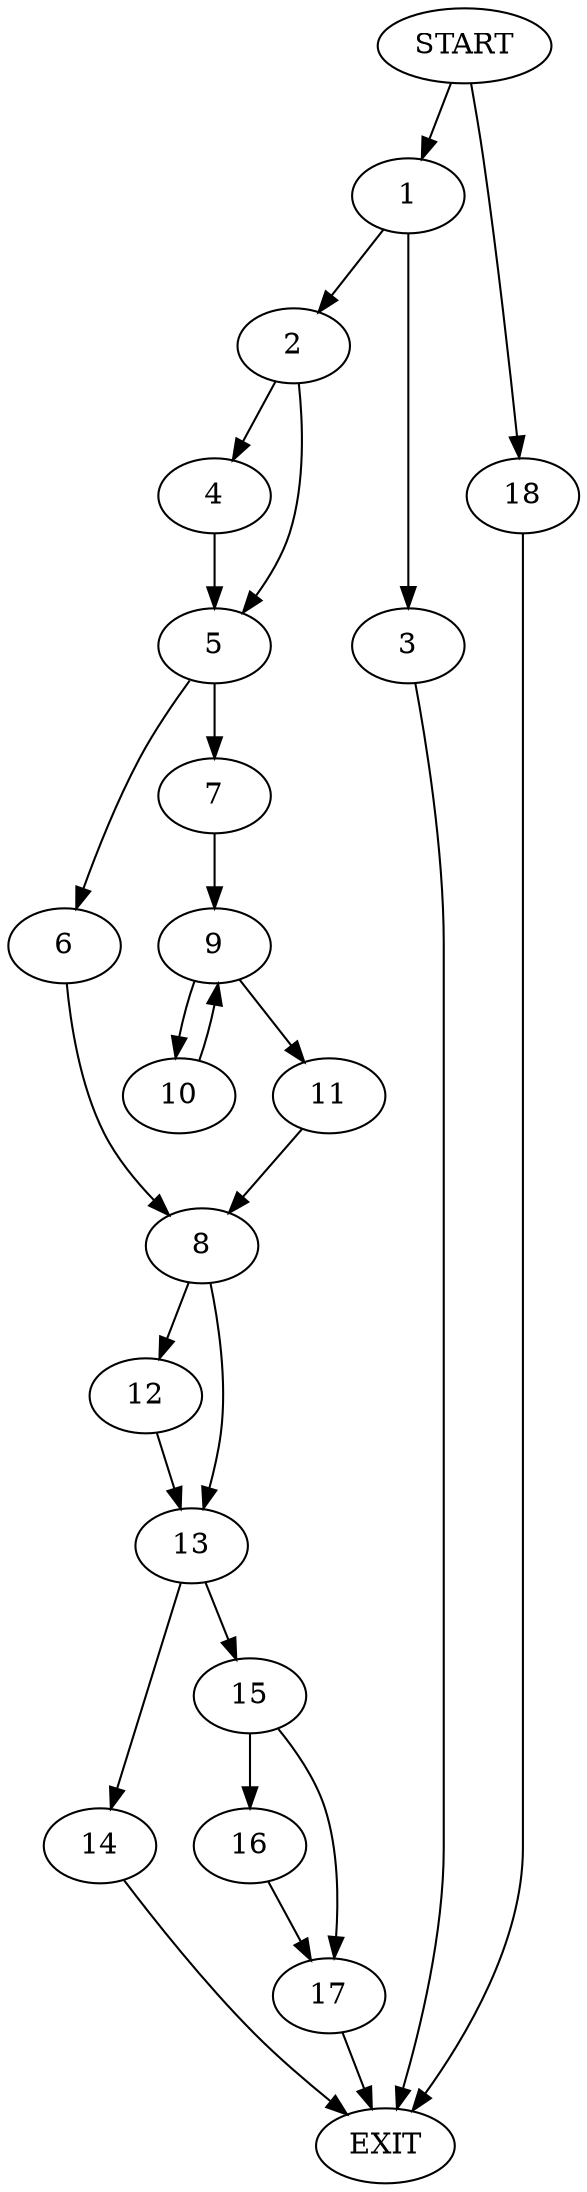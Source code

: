digraph {
0 [label="START"]
19 [label="EXIT"]
0 -> 1
1 -> 2
1 -> 3
2 -> 4
2 -> 5
3 -> 19
4 -> 5
5 -> 6
5 -> 7
6 -> 8
7 -> 9
9 -> 10
9 -> 11
10 -> 9
11 -> 8
8 -> 12
8 -> 13
12 -> 13
13 -> 14
13 -> 15
14 -> 19
15 -> 16
15 -> 17
16 -> 17
17 -> 19
0 -> 18
18 -> 19
}
